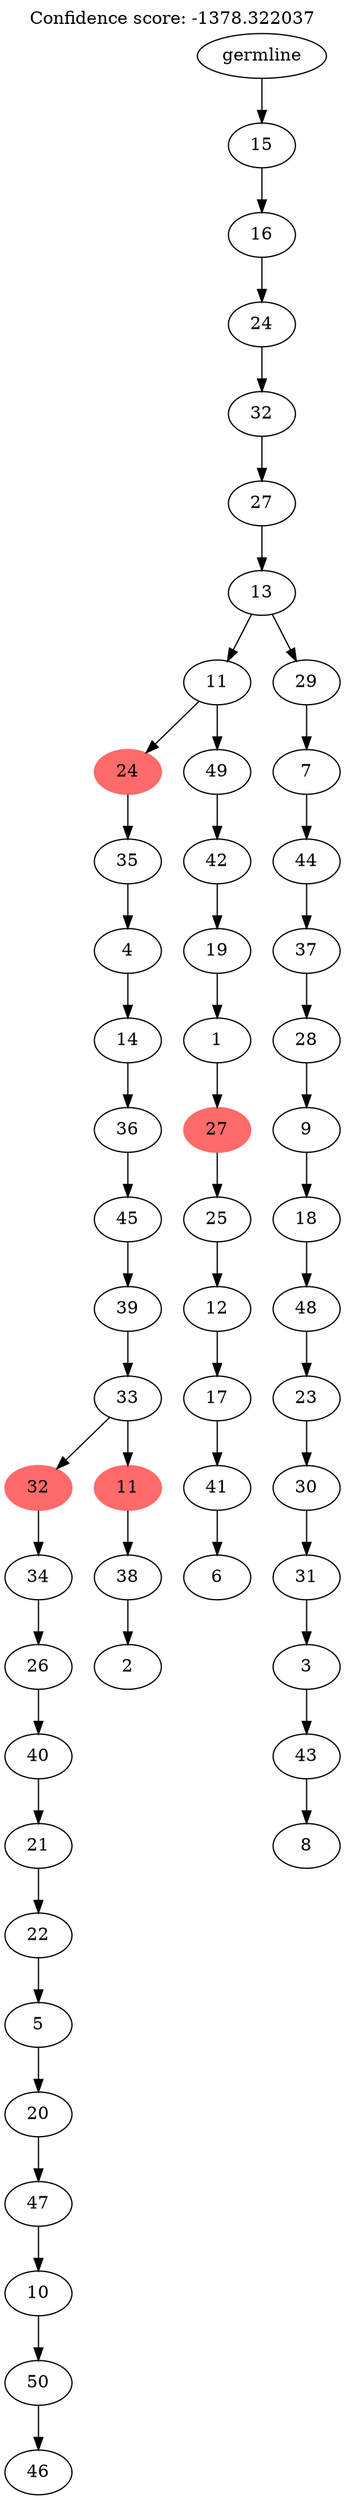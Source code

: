 digraph g {
	"53" -> "54";
	"54" [label="46"];
	"52" -> "53";
	"53" [label="50"];
	"51" -> "52";
	"52" [label="10"];
	"50" -> "51";
	"51" [label="47"];
	"49" -> "50";
	"50" [label="20"];
	"48" -> "49";
	"49" [label="5"];
	"47" -> "48";
	"48" [label="22"];
	"46" -> "47";
	"47" [label="21"];
	"45" -> "46";
	"46" [label="40"];
	"44" -> "45";
	"45" [label="26"];
	"43" -> "44";
	"44" [label="34"];
	"41" -> "42";
	"42" [label="2"];
	"40" -> "41";
	"41" [label="38"];
	"39" -> "40";
	"40" [color=indianred1, style=filled, label="11"];
	"39" -> "43";
	"43" [color=indianred1, style=filled, label="32"];
	"38" -> "39";
	"39" [label="33"];
	"37" -> "38";
	"38" [label="39"];
	"36" -> "37";
	"37" [label="45"];
	"35" -> "36";
	"36" [label="36"];
	"34" -> "35";
	"35" [label="14"];
	"33" -> "34";
	"34" [label="4"];
	"32" -> "33";
	"33" [label="35"];
	"30" -> "31";
	"31" [label="6"];
	"29" -> "30";
	"30" [label="41"];
	"28" -> "29";
	"29" [label="17"];
	"27" -> "28";
	"28" [label="12"];
	"26" -> "27";
	"27" [label="25"];
	"25" -> "26";
	"26" [color=indianred1, style=filled, label="27"];
	"24" -> "25";
	"25" [label="1"];
	"23" -> "24";
	"24" [label="19"];
	"22" -> "23";
	"23" [label="42"];
	"21" -> "22";
	"22" [label="49"];
	"21" -> "32";
	"32" [color=indianred1, style=filled, label="24"];
	"19" -> "20";
	"20" [label="8"];
	"18" -> "19";
	"19" [label="43"];
	"17" -> "18";
	"18" [label="3"];
	"16" -> "17";
	"17" [label="31"];
	"15" -> "16";
	"16" [label="30"];
	"14" -> "15";
	"15" [label="23"];
	"13" -> "14";
	"14" [label="48"];
	"12" -> "13";
	"13" [label="18"];
	"11" -> "12";
	"12" [label="9"];
	"10" -> "11";
	"11" [label="28"];
	"9" -> "10";
	"10" [label="37"];
	"8" -> "9";
	"9" [label="44"];
	"7" -> "8";
	"8" [label="7"];
	"6" -> "7";
	"7" [label="29"];
	"6" -> "21";
	"21" [label="11"];
	"5" -> "6";
	"6" [label="13"];
	"4" -> "5";
	"5" [label="27"];
	"3" -> "4";
	"4" [label="32"];
	"2" -> "3";
	"3" [label="24"];
	"1" -> "2";
	"2" [label="16"];
	"0" -> "1";
	"1" [label="15"];
	"0" [label="germline"];
	labelloc="t";
	label="Confidence score: -1378.322037";
}
